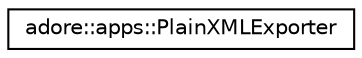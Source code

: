 digraph "Graphical Class Hierarchy"
{
 // LATEX_PDF_SIZE
  edge [fontname="Helvetica",fontsize="10",labelfontname="Helvetica",labelfontsize="10"];
  node [fontname="Helvetica",fontsize="10",shape=record];
  rankdir="LR";
  Node0 [label="adore::apps::PlainXMLExporter",height=0.2,width=0.4,color="black", fillcolor="white", style="filled",URL="$classadore_1_1apps_1_1PlainXMLExporter.html",tooltip=" "];
}
